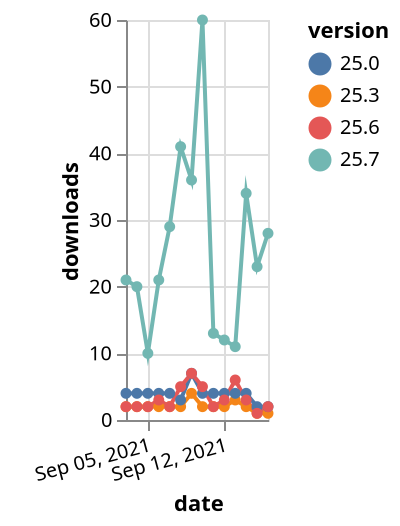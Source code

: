 {"$schema": "https://vega.github.io/schema/vega-lite/v5.json", "description": "A simple bar chart with embedded data.", "data": {"values": [{"date": "2021-09-03", "total": 12868, "delta": 2, "version": "25.3"}, {"date": "2021-09-04", "total": 12870, "delta": 2, "version": "25.3"}, {"date": "2021-09-05", "total": 12872, "delta": 2, "version": "25.3"}, {"date": "2021-09-06", "total": 12874, "delta": 2, "version": "25.3"}, {"date": "2021-09-07", "total": 12876, "delta": 2, "version": "25.3"}, {"date": "2021-09-08", "total": 12878, "delta": 2, "version": "25.3"}, {"date": "2021-09-09", "total": 12882, "delta": 4, "version": "25.3"}, {"date": "2021-09-10", "total": 12884, "delta": 2, "version": "25.3"}, {"date": "2021-09-11", "total": 12886, "delta": 2, "version": "25.3"}, {"date": "2021-09-12", "total": 12888, "delta": 2, "version": "25.3"}, {"date": "2021-09-13", "total": 12891, "delta": 3, "version": "25.3"}, {"date": "2021-09-14", "total": 12893, "delta": 2, "version": "25.3"}, {"date": "2021-09-15", "total": 12894, "delta": 1, "version": "25.3"}, {"date": "2021-09-16", "total": 12895, "delta": 1, "version": "25.3"}, {"date": "2021-09-03", "total": 17364, "delta": 21, "version": "25.7"}, {"date": "2021-09-04", "total": 17384, "delta": 20, "version": "25.7"}, {"date": "2021-09-05", "total": 17394, "delta": 10, "version": "25.7"}, {"date": "2021-09-06", "total": 17415, "delta": 21, "version": "25.7"}, {"date": "2021-09-07", "total": 17444, "delta": 29, "version": "25.7"}, {"date": "2021-09-08", "total": 17485, "delta": 41, "version": "25.7"}, {"date": "2021-09-09", "total": 17521, "delta": 36, "version": "25.7"}, {"date": "2021-09-10", "total": 17581, "delta": 60, "version": "25.7"}, {"date": "2021-09-11", "total": 17594, "delta": 13, "version": "25.7"}, {"date": "2021-09-12", "total": 17606, "delta": 12, "version": "25.7"}, {"date": "2021-09-13", "total": 17617, "delta": 11, "version": "25.7"}, {"date": "2021-09-14", "total": 17651, "delta": 34, "version": "25.7"}, {"date": "2021-09-15", "total": 17674, "delta": 23, "version": "25.7"}, {"date": "2021-09-16", "total": 17702, "delta": 28, "version": "25.7"}, {"date": "2021-09-03", "total": 4974, "delta": 4, "version": "25.0"}, {"date": "2021-09-04", "total": 4978, "delta": 4, "version": "25.0"}, {"date": "2021-09-05", "total": 4982, "delta": 4, "version": "25.0"}, {"date": "2021-09-06", "total": 4986, "delta": 4, "version": "25.0"}, {"date": "2021-09-07", "total": 4990, "delta": 4, "version": "25.0"}, {"date": "2021-09-08", "total": 4993, "delta": 3, "version": "25.0"}, {"date": "2021-09-09", "total": 5000, "delta": 7, "version": "25.0"}, {"date": "2021-09-10", "total": 5004, "delta": 4, "version": "25.0"}, {"date": "2021-09-11", "total": 5008, "delta": 4, "version": "25.0"}, {"date": "2021-09-12", "total": 5012, "delta": 4, "version": "25.0"}, {"date": "2021-09-13", "total": 5016, "delta": 4, "version": "25.0"}, {"date": "2021-09-14", "total": 5020, "delta": 4, "version": "25.0"}, {"date": "2021-09-15", "total": 5022, "delta": 2, "version": "25.0"}, {"date": "2021-09-16", "total": 5024, "delta": 2, "version": "25.0"}, {"date": "2021-09-03", "total": 19138, "delta": 2, "version": "25.6"}, {"date": "2021-09-04", "total": 19140, "delta": 2, "version": "25.6"}, {"date": "2021-09-05", "total": 19142, "delta": 2, "version": "25.6"}, {"date": "2021-09-06", "total": 19145, "delta": 3, "version": "25.6"}, {"date": "2021-09-07", "total": 19147, "delta": 2, "version": "25.6"}, {"date": "2021-09-08", "total": 19152, "delta": 5, "version": "25.6"}, {"date": "2021-09-09", "total": 19159, "delta": 7, "version": "25.6"}, {"date": "2021-09-10", "total": 19164, "delta": 5, "version": "25.6"}, {"date": "2021-09-11", "total": 19166, "delta": 2, "version": "25.6"}, {"date": "2021-09-12", "total": 19169, "delta": 3, "version": "25.6"}, {"date": "2021-09-13", "total": 19175, "delta": 6, "version": "25.6"}, {"date": "2021-09-14", "total": 19178, "delta": 3, "version": "25.6"}, {"date": "2021-09-15", "total": 19179, "delta": 1, "version": "25.6"}, {"date": "2021-09-16", "total": 19181, "delta": 2, "version": "25.6"}]}, "width": "container", "mark": {"type": "line", "point": {"filled": true}}, "encoding": {"x": {"field": "date", "type": "temporal", "timeUnit": "yearmonthdate", "title": "date", "axis": {"labelAngle": -15}}, "y": {"field": "delta", "type": "quantitative", "title": "downloads"}, "color": {"field": "version", "type": "nominal"}, "tooltip": {"field": "delta"}}}
